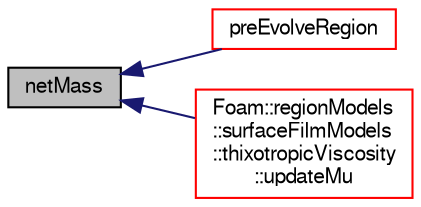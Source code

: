 digraph "netMass"
{
  bgcolor="transparent";
  edge [fontname="FreeSans",fontsize="10",labelfontname="FreeSans",labelfontsize="10"];
  node [fontname="FreeSans",fontsize="10",shape=record];
  rankdir="LR";
  Node3798 [label="netMass",height=0.2,width=0.4,color="black", fillcolor="grey75", style="filled", fontcolor="black"];
  Node3798 -> Node3799 [dir="back",color="midnightblue",fontsize="10",style="solid",fontname="FreeSans"];
  Node3799 [label="preEvolveRegion",height=0.2,width=0.4,color="red",URL="$a29042.html#a97f68fddfa332c08747b539aa08b04f0",tooltip="Pre-evolve film hook. "];
  Node3798 -> Node3801 [dir="back",color="midnightblue",fontsize="10",style="solid",fontname="FreeSans"];
  Node3801 [label="Foam::regionModels\l::surfaceFilmModels\l::thixotropicViscosity\l::updateMu",height=0.2,width=0.4,color="red",URL="$a29146.html#a28ec23b27f8a8a75361836ef4b17129e",tooltip="Update the viscosity. "];
}

